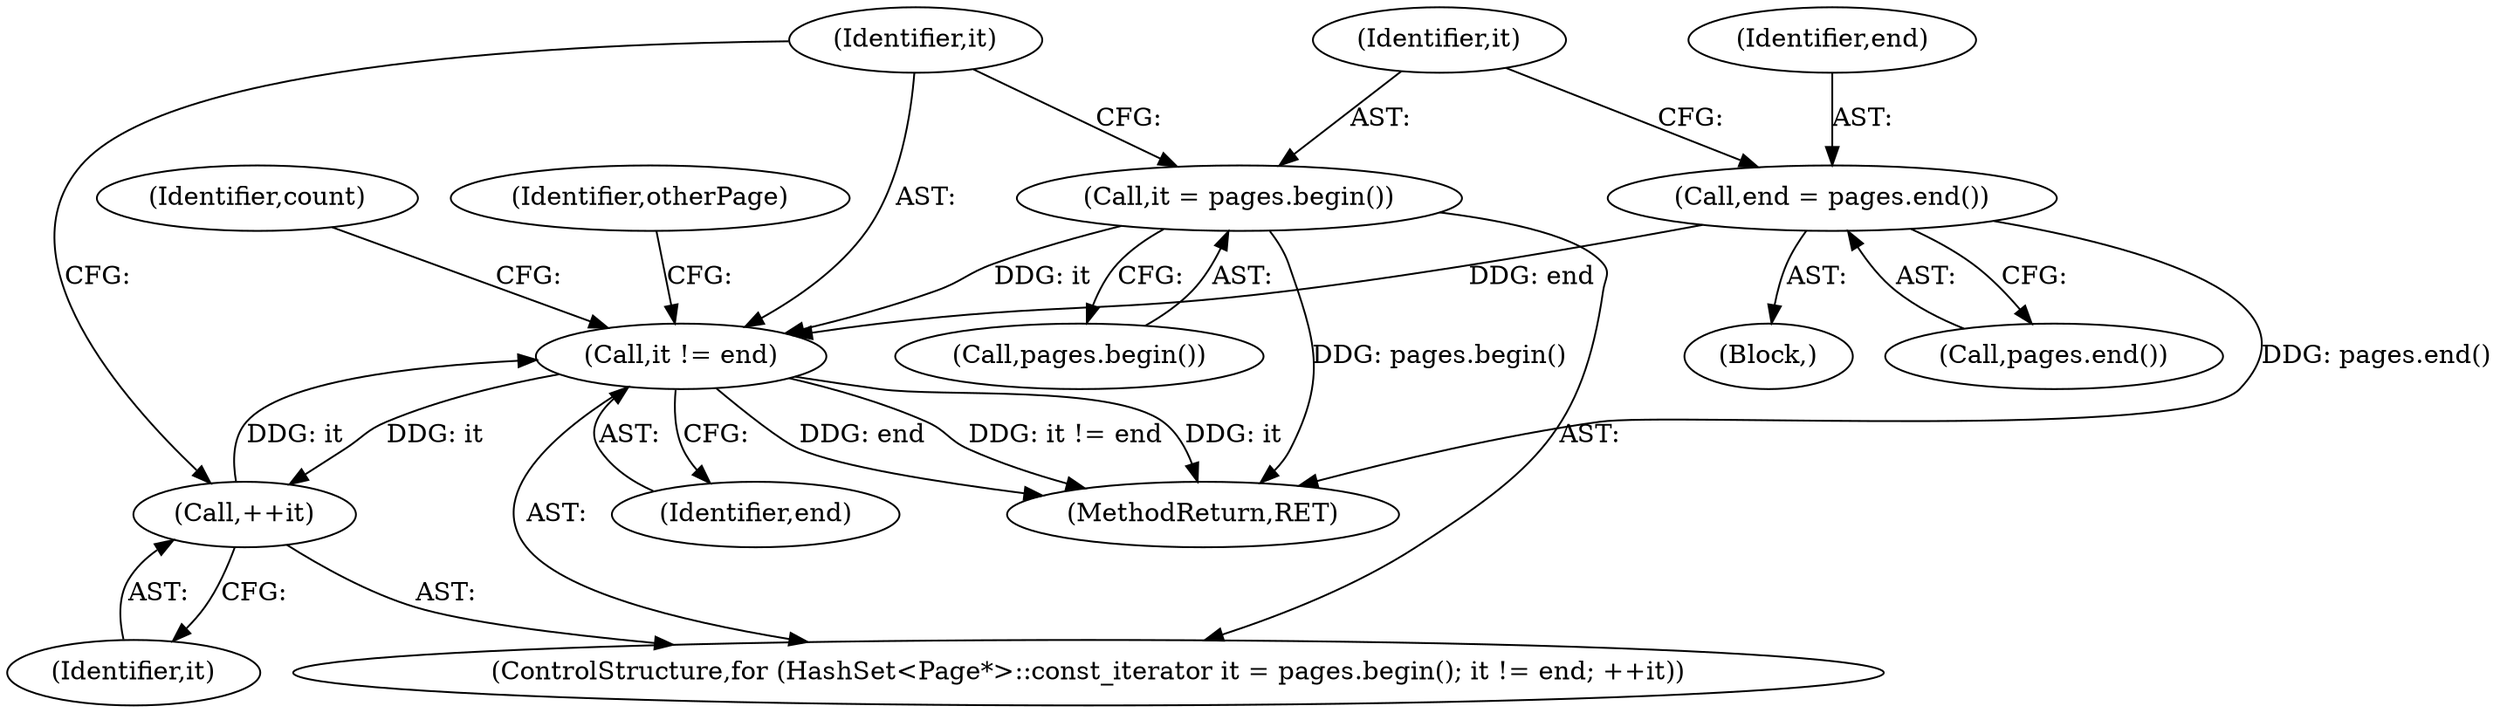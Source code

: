 digraph "0_Chrome_47a054e9ad826421b789097d82b44c102ab6ac97@pointer" {
"1000119" [label="(Call,it != end)"];
"1000116" [label="(Call,it = pages.begin())"];
"1000122" [label="(Call,++it)"];
"1000119" [label="(Call,it != end)"];
"1000111" [label="(Call,end = pages.end())"];
"1000122" [label="(Call,++it)"];
"1000113" [label="(Call,pages.end())"];
"1000121" [label="(Identifier,end)"];
"1000177" [label="(MethodReturn,RET)"];
"1000117" [label="(Identifier,it)"];
"1000123" [label="(Identifier,it)"];
"1000120" [label="(Identifier,it)"];
"1000157" [label="(Identifier,count)"];
"1000127" [label="(Identifier,otherPage)"];
"1000116" [label="(Call,it = pages.begin())"];
"1000118" [label="(Call,pages.begin())"];
"1000105" [label="(Block,)"];
"1000111" [label="(Call,end = pages.end())"];
"1000119" [label="(Call,it != end)"];
"1000112" [label="(Identifier,end)"];
"1000114" [label="(ControlStructure,for (HashSet<Page*>::const_iterator it = pages.begin(); it != end; ++it))"];
"1000119" -> "1000114"  [label="AST: "];
"1000119" -> "1000121"  [label="CFG: "];
"1000120" -> "1000119"  [label="AST: "];
"1000121" -> "1000119"  [label="AST: "];
"1000127" -> "1000119"  [label="CFG: "];
"1000157" -> "1000119"  [label="CFG: "];
"1000119" -> "1000177"  [label="DDG: end"];
"1000119" -> "1000177"  [label="DDG: it != end"];
"1000119" -> "1000177"  [label="DDG: it"];
"1000116" -> "1000119"  [label="DDG: it"];
"1000122" -> "1000119"  [label="DDG: it"];
"1000111" -> "1000119"  [label="DDG: end"];
"1000119" -> "1000122"  [label="DDG: it"];
"1000116" -> "1000114"  [label="AST: "];
"1000116" -> "1000118"  [label="CFG: "];
"1000117" -> "1000116"  [label="AST: "];
"1000118" -> "1000116"  [label="AST: "];
"1000120" -> "1000116"  [label="CFG: "];
"1000116" -> "1000177"  [label="DDG: pages.begin()"];
"1000122" -> "1000114"  [label="AST: "];
"1000122" -> "1000123"  [label="CFG: "];
"1000123" -> "1000122"  [label="AST: "];
"1000120" -> "1000122"  [label="CFG: "];
"1000111" -> "1000105"  [label="AST: "];
"1000111" -> "1000113"  [label="CFG: "];
"1000112" -> "1000111"  [label="AST: "];
"1000113" -> "1000111"  [label="AST: "];
"1000117" -> "1000111"  [label="CFG: "];
"1000111" -> "1000177"  [label="DDG: pages.end()"];
}
